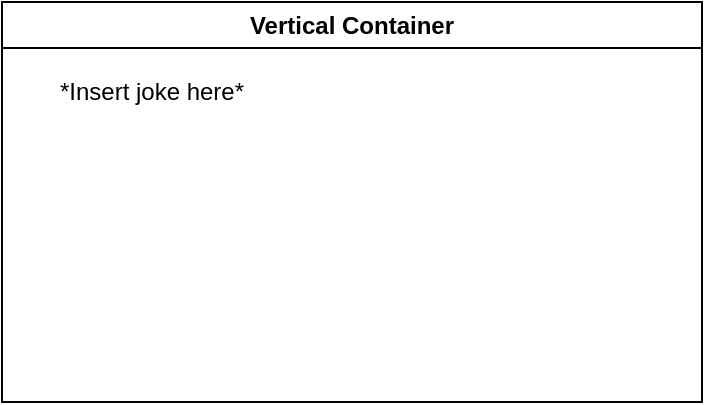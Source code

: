 <mxfile>
    <diagram id="RekVusTBEFDAWSi2peOX" name="Page-1">
        <mxGraphModel dx="532" dy="439" grid="1" gridSize="10" guides="1" tooltips="1" connect="1" arrows="1" fold="1" page="1" pageScale="1" pageWidth="850" pageHeight="1100" math="0" shadow="0">
            <root>
                <mxCell id="0"/>
                <mxCell id="1" parent="0"/>
                <mxCell id="2" value="Vertical Container" style="swimlane;whiteSpace=wrap;html=1;" vertex="1" parent="1">
                    <mxGeometry x="70" y="150" width="350" height="200" as="geometry"/>
                </mxCell>
                <mxCell id="3" value="*Insert joke here*" style="text;html=1;strokeColor=none;fillColor=none;align=center;verticalAlign=middle;whiteSpace=wrap;rounded=0;" vertex="1" parent="2">
                    <mxGeometry x="10" y="30" width="130" height="30" as="geometry"/>
                </mxCell>
            </root>
        </mxGraphModel>
    </diagram>
</mxfile>